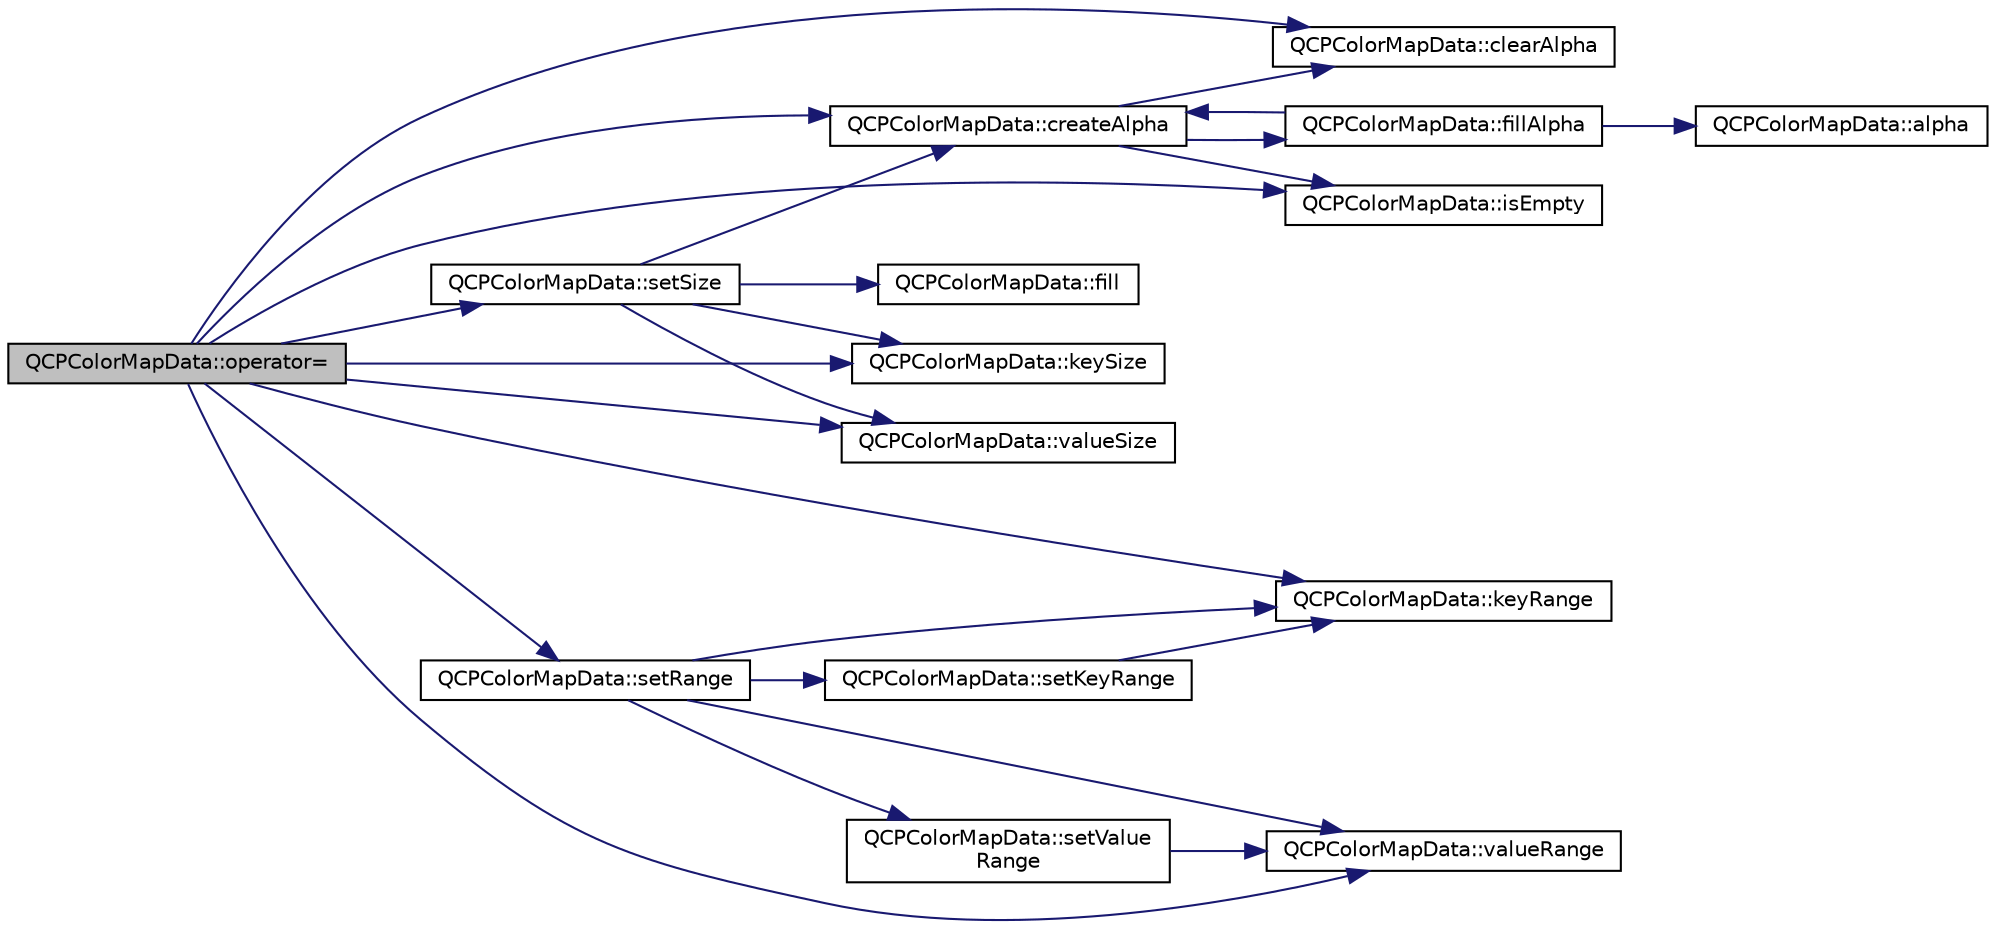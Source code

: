digraph "QCPColorMapData::operator="
{
 // LATEX_PDF_SIZE
  edge [fontname="Helvetica",fontsize="10",labelfontname="Helvetica",labelfontsize="10"];
  node [fontname="Helvetica",fontsize="10",shape=record];
  rankdir="LR";
  Node1 [label="QCPColorMapData::operator=",height=0.2,width=0.4,color="black", fillcolor="grey75", style="filled", fontcolor="black",tooltip=" "];
  Node1 -> Node2 [color="midnightblue",fontsize="10",style="solid",fontname="Helvetica"];
  Node2 [label="QCPColorMapData::clearAlpha",height=0.2,width=0.4,color="black", fillcolor="white", style="filled",URL="$classQCPColorMapData.html#a14d08b9c3720cd719400079b86d3906b",tooltip=" "];
  Node1 -> Node3 [color="midnightblue",fontsize="10",style="solid",fontname="Helvetica"];
  Node3 [label="QCPColorMapData::createAlpha",height=0.2,width=0.4,color="black", fillcolor="white", style="filled",URL="$classQCPColorMapData.html#a42c2b1c303683515fa4de4c551f54441",tooltip=" "];
  Node3 -> Node2 [color="midnightblue",fontsize="10",style="solid",fontname="Helvetica"];
  Node3 -> Node4 [color="midnightblue",fontsize="10",style="solid",fontname="Helvetica"];
  Node4 [label="QCPColorMapData::fillAlpha",height=0.2,width=0.4,color="black", fillcolor="white", style="filled",URL="$classQCPColorMapData.html#a93e2a549d7702bc849cd48a585294657",tooltip=" "];
  Node4 -> Node5 [color="midnightblue",fontsize="10",style="solid",fontname="Helvetica"];
  Node5 [label="QCPColorMapData::alpha",height=0.2,width=0.4,color="black", fillcolor="white", style="filled",URL="$classQCPColorMapData.html#a4f7e6b7a97017400cbbd46f0660e68ea",tooltip=" "];
  Node4 -> Node3 [color="midnightblue",fontsize="10",style="solid",fontname="Helvetica"];
  Node3 -> Node6 [color="midnightblue",fontsize="10",style="solid",fontname="Helvetica"];
  Node6 [label="QCPColorMapData::isEmpty",height=0.2,width=0.4,color="black", fillcolor="white", style="filled",URL="$classQCPColorMapData.html#aea88cc75a76ca571acf29b2ba8ac970d",tooltip=" "];
  Node1 -> Node6 [color="midnightblue",fontsize="10",style="solid",fontname="Helvetica"];
  Node1 -> Node7 [color="midnightblue",fontsize="10",style="solid",fontname="Helvetica"];
  Node7 [label="QCPColorMapData::keyRange",height=0.2,width=0.4,color="black", fillcolor="white", style="filled",URL="$classQCPColorMapData.html#a1e43abd20a77b922b7cecfc69bf4dad7",tooltip=" "];
  Node1 -> Node8 [color="midnightblue",fontsize="10",style="solid",fontname="Helvetica"];
  Node8 [label="QCPColorMapData::keySize",height=0.2,width=0.4,color="black", fillcolor="white", style="filled",URL="$classQCPColorMapData.html#abbda4d28de97aedce1e6e6f008a0a1f7",tooltip=" "];
  Node1 -> Node9 [color="midnightblue",fontsize="10",style="solid",fontname="Helvetica"];
  Node9 [label="QCPColorMapData::setRange",height=0.2,width=0.4,color="black", fillcolor="white", style="filled",URL="$classQCPColorMapData.html#aad9c1c7c703c1339489fc730517c83d4",tooltip=" "];
  Node9 -> Node7 [color="midnightblue",fontsize="10",style="solid",fontname="Helvetica"];
  Node9 -> Node10 [color="midnightblue",fontsize="10",style="solid",fontname="Helvetica"];
  Node10 [label="QCPColorMapData::setKeyRange",height=0.2,width=0.4,color="black", fillcolor="white", style="filled",URL="$classQCPColorMapData.html#a0738c485f3c9df9ea1241b7a8bb6a86e",tooltip=" "];
  Node10 -> Node7 [color="midnightblue",fontsize="10",style="solid",fontname="Helvetica"];
  Node9 -> Node11 [color="midnightblue",fontsize="10",style="solid",fontname="Helvetica"];
  Node11 [label="QCPColorMapData::setValue\lRange",height=0.2,width=0.4,color="black", fillcolor="white", style="filled",URL="$classQCPColorMapData.html#ada1b2680ba96a5f4175b6d341cf75d23",tooltip=" "];
  Node11 -> Node12 [color="midnightblue",fontsize="10",style="solid",fontname="Helvetica"];
  Node12 [label="QCPColorMapData::valueRange",height=0.2,width=0.4,color="black", fillcolor="white", style="filled",URL="$classQCPColorMapData.html#a818e4e384aa4e5fad69ac603924394d3",tooltip=" "];
  Node9 -> Node12 [color="midnightblue",fontsize="10",style="solid",fontname="Helvetica"];
  Node1 -> Node13 [color="midnightblue",fontsize="10",style="solid",fontname="Helvetica"];
  Node13 [label="QCPColorMapData::setSize",height=0.2,width=0.4,color="black", fillcolor="white", style="filled",URL="$classQCPColorMapData.html#a0d9ff35c299d0478b682bfbcdd9c097e",tooltip=" "];
  Node13 -> Node3 [color="midnightblue",fontsize="10",style="solid",fontname="Helvetica"];
  Node13 -> Node14 [color="midnightblue",fontsize="10",style="solid",fontname="Helvetica"];
  Node14 [label="QCPColorMapData::fill",height=0.2,width=0.4,color="black", fillcolor="white", style="filled",URL="$classQCPColorMapData.html#a350f783260eb9b5de5c7b5e0d5d3e3c2",tooltip=" "];
  Node13 -> Node8 [color="midnightblue",fontsize="10",style="solid",fontname="Helvetica"];
  Node13 -> Node15 [color="midnightblue",fontsize="10",style="solid",fontname="Helvetica"];
  Node15 [label="QCPColorMapData::valueSize",height=0.2,width=0.4,color="black", fillcolor="white", style="filled",URL="$classQCPColorMapData.html#a8510cafea24645bbb62b5e0bfc43209f",tooltip=" "];
  Node1 -> Node12 [color="midnightblue",fontsize="10",style="solid",fontname="Helvetica"];
  Node1 -> Node15 [color="midnightblue",fontsize="10",style="solid",fontname="Helvetica"];
}
